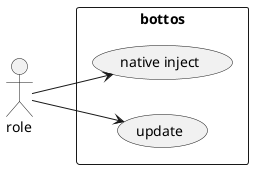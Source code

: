 @startumlleft to right direction:role:rectangle bottos {    role-->(native inject)    role-->(update)}@enduml